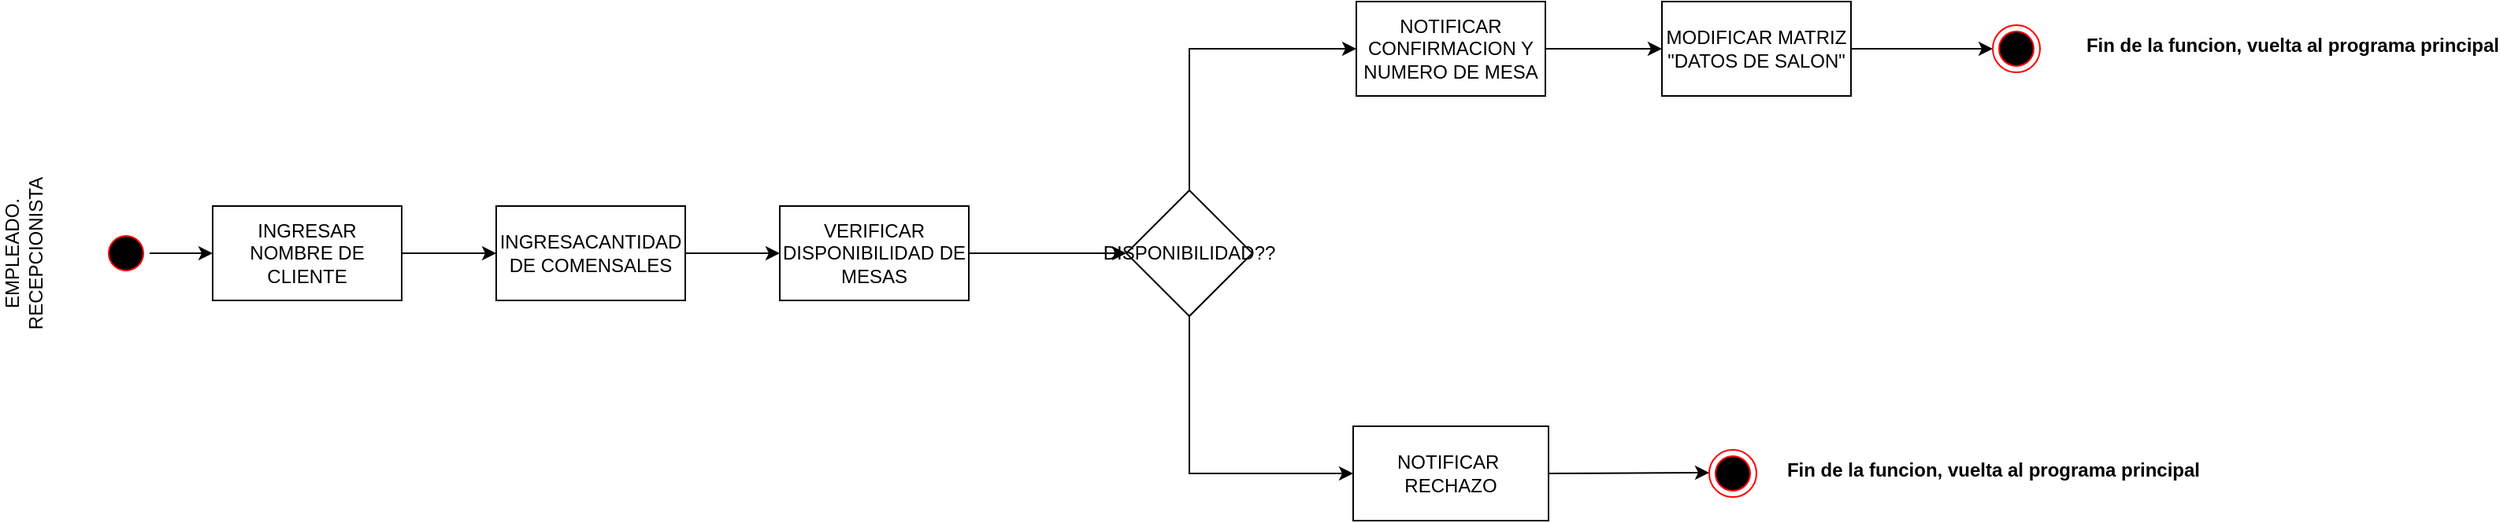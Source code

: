 <mxfile version="24.2.5" type="device">
  <diagram name="Página-1" id="JHEhFcPEUxyLUJSRDNK2">
    <mxGraphModel dx="1067" dy="2043" grid="1" gridSize="10" guides="1" tooltips="1" connect="1" arrows="1" fold="1" page="1" pageScale="1" pageWidth="827" pageHeight="1169" math="0" shadow="0">
      <root>
        <mxCell id="0" />
        <mxCell id="1" parent="0" />
        <mxCell id="b6brWF8GiaM5tG5aIC-t-13" style="edgeStyle=orthogonalEdgeStyle;rounded=0;orthogonalLoop=1;jettySize=auto;html=1;exitX=1;exitY=0.5;exitDx=0;exitDy=0;entryX=0;entryY=0.5;entryDx=0;entryDy=0;" edge="1" parent="1" source="b6brWF8GiaM5tG5aIC-t-1" target="b6brWF8GiaM5tG5aIC-t-2">
          <mxGeometry relative="1" as="geometry" />
        </mxCell>
        <mxCell id="b6brWF8GiaM5tG5aIC-t-1" value="INGRESAR NOMBRE DE CLIENTE" style="rounded=0;whiteSpace=wrap;html=1;" vertex="1" parent="1">
          <mxGeometry x="160" y="230" width="120" height="60" as="geometry" />
        </mxCell>
        <mxCell id="b6brWF8GiaM5tG5aIC-t-12" style="edgeStyle=orthogonalEdgeStyle;rounded=0;orthogonalLoop=1;jettySize=auto;html=1;exitX=1;exitY=0.5;exitDx=0;exitDy=0;entryX=0;entryY=0.5;entryDx=0;entryDy=0;" edge="1" parent="1" source="b6brWF8GiaM5tG5aIC-t-2" target="b6brWF8GiaM5tG5aIC-t-3">
          <mxGeometry relative="1" as="geometry" />
        </mxCell>
        <mxCell id="b6brWF8GiaM5tG5aIC-t-2" value="INGRESACANTIDAD DE COMENSALES" style="rounded=0;whiteSpace=wrap;html=1;" vertex="1" parent="1">
          <mxGeometry x="340" y="230" width="120" height="60" as="geometry" />
        </mxCell>
        <mxCell id="b6brWF8GiaM5tG5aIC-t-11" style="edgeStyle=orthogonalEdgeStyle;rounded=0;orthogonalLoop=1;jettySize=auto;html=1;exitX=1;exitY=0.5;exitDx=0;exitDy=0;entryX=0;entryY=0.5;entryDx=0;entryDy=0;" edge="1" parent="1" source="b6brWF8GiaM5tG5aIC-t-3" target="b6brWF8GiaM5tG5aIC-t-6">
          <mxGeometry relative="1" as="geometry" />
        </mxCell>
        <mxCell id="b6brWF8GiaM5tG5aIC-t-3" value="VERIFICAR DISPONIBILIDAD DE MESAS" style="rounded=0;whiteSpace=wrap;html=1;" vertex="1" parent="1">
          <mxGeometry x="520" y="230" width="120" height="60" as="geometry" />
        </mxCell>
        <mxCell id="b6brWF8GiaM5tG5aIC-t-22" style="edgeStyle=orthogonalEdgeStyle;rounded=0;orthogonalLoop=1;jettySize=auto;html=1;exitX=1;exitY=0.5;exitDx=0;exitDy=0;entryX=0;entryY=0.5;entryDx=0;entryDy=0;" edge="1" parent="1" source="b6brWF8GiaM5tG5aIC-t-4">
          <mxGeometry relative="1" as="geometry">
            <mxPoint x="1110" y="399.5" as="targetPoint" />
          </mxGeometry>
        </mxCell>
        <mxCell id="b6brWF8GiaM5tG5aIC-t-4" value="NOTIFICAR&amp;nbsp; RECHAZO" style="rounded=0;whiteSpace=wrap;html=1;" vertex="1" parent="1">
          <mxGeometry x="884" y="370" width="124" height="60" as="geometry" />
        </mxCell>
        <mxCell id="b6brWF8GiaM5tG5aIC-t-5" value="EMPLEADO.&lt;div&gt;RECEPCIONISTA&lt;/div&gt;" style="text;html=1;align=center;verticalAlign=middle;whiteSpace=wrap;rounded=0;rotation=-90;" vertex="1" parent="1">
          <mxGeometry x="10" y="245" width="60" height="30" as="geometry" />
        </mxCell>
        <mxCell id="b6brWF8GiaM5tG5aIC-t-9" style="edgeStyle=orthogonalEdgeStyle;rounded=0;orthogonalLoop=1;jettySize=auto;html=1;exitX=0.5;exitY=0;exitDx=0;exitDy=0;entryX=0;entryY=0.5;entryDx=0;entryDy=0;" edge="1" parent="1" source="b6brWF8GiaM5tG5aIC-t-6" target="b6brWF8GiaM5tG5aIC-t-8">
          <mxGeometry relative="1" as="geometry" />
        </mxCell>
        <mxCell id="b6brWF8GiaM5tG5aIC-t-10" style="edgeStyle=orthogonalEdgeStyle;rounded=0;orthogonalLoop=1;jettySize=auto;html=1;exitX=0.5;exitY=1;exitDx=0;exitDy=0;entryX=0;entryY=0.5;entryDx=0;entryDy=0;" edge="1" parent="1" source="b6brWF8GiaM5tG5aIC-t-6" target="b6brWF8GiaM5tG5aIC-t-4">
          <mxGeometry relative="1" as="geometry" />
        </mxCell>
        <mxCell id="b6brWF8GiaM5tG5aIC-t-6" value="DISPONIBILIDAD??" style="rhombus;whiteSpace=wrap;html=1;" vertex="1" parent="1">
          <mxGeometry x="740" y="220" width="80" height="80" as="geometry" />
        </mxCell>
        <mxCell id="b6brWF8GiaM5tG5aIC-t-15" style="edgeStyle=orthogonalEdgeStyle;rounded=0;orthogonalLoop=1;jettySize=auto;html=1;exitX=1;exitY=0.5;exitDx=0;exitDy=0;entryX=0;entryY=0.5;entryDx=0;entryDy=0;" edge="1" parent="1" source="b6brWF8GiaM5tG5aIC-t-8" target="b6brWF8GiaM5tG5aIC-t-14">
          <mxGeometry relative="1" as="geometry" />
        </mxCell>
        <mxCell id="b6brWF8GiaM5tG5aIC-t-8" value="NOTIFICAR CONFIRMACION Y NUMERO DE MESA" style="rounded=0;whiteSpace=wrap;html=1;" vertex="1" parent="1">
          <mxGeometry x="886" y="100" width="120" height="60" as="geometry" />
        </mxCell>
        <mxCell id="b6brWF8GiaM5tG5aIC-t-20" style="edgeStyle=orthogonalEdgeStyle;rounded=0;orthogonalLoop=1;jettySize=auto;html=1;exitX=1;exitY=0.5;exitDx=0;exitDy=0;entryX=0;entryY=0.5;entryDx=0;entryDy=0;" edge="1" parent="1" source="b6brWF8GiaM5tG5aIC-t-14">
          <mxGeometry relative="1" as="geometry">
            <mxPoint x="1290" y="130" as="targetPoint" />
          </mxGeometry>
        </mxCell>
        <mxCell id="b6brWF8GiaM5tG5aIC-t-14" value="MODIFICAR MATRIZ &quot;DATOS DE SALON&quot;" style="rounded=0;whiteSpace=wrap;html=1;" vertex="1" parent="1">
          <mxGeometry x="1080" y="100" width="120" height="60" as="geometry" />
        </mxCell>
        <mxCell id="b6brWF8GiaM5tG5aIC-t-25" style="edgeStyle=orthogonalEdgeStyle;rounded=0;orthogonalLoop=1;jettySize=auto;html=1;exitX=1;exitY=0.5;exitDx=0;exitDy=0;entryX=0;entryY=0.5;entryDx=0;entryDy=0;" edge="1" parent="1" source="b6brWF8GiaM5tG5aIC-t-23" target="b6brWF8GiaM5tG5aIC-t-1">
          <mxGeometry relative="1" as="geometry" />
        </mxCell>
        <mxCell id="b6brWF8GiaM5tG5aIC-t-23" value="" style="ellipse;html=1;shape=startState;fillColor=#000000;strokeColor=#ff0000;" vertex="1" parent="1">
          <mxGeometry x="90" y="245" width="30" height="30" as="geometry" />
        </mxCell>
        <mxCell id="b6brWF8GiaM5tG5aIC-t-26" value="" style="ellipse;html=1;shape=endState;fillColor=#000000;strokeColor=#ff0000;" vertex="1" parent="1">
          <mxGeometry x="1290" y="115" width="30" height="30" as="geometry" />
        </mxCell>
        <mxCell id="b6brWF8GiaM5tG5aIC-t-27" value="" style="ellipse;html=1;shape=endState;fillColor=#000000;strokeColor=#ff0000;" vertex="1" parent="1">
          <mxGeometry x="1110" y="385" width="30" height="30" as="geometry" />
        </mxCell>
        <mxCell id="b6brWF8GiaM5tG5aIC-t-28" value="Fin de la funcion, vuelta al programa principal" style="text;align=center;fontStyle=1;verticalAlign=middle;spacingLeft=3;spacingRight=3;strokeColor=none;rotatable=0;points=[[0,0.5],[1,0.5]];portConstraint=eastwest;html=1;" vertex="1" parent="1">
          <mxGeometry x="1440" y="115" width="80" height="26" as="geometry" />
        </mxCell>
        <mxCell id="b6brWF8GiaM5tG5aIC-t-29" value="Fin de la funcion, vuelta al programa principal" style="text;align=center;fontStyle=1;verticalAlign=middle;spacingLeft=3;spacingRight=3;strokeColor=none;rotatable=0;points=[[0,0.5],[1,0.5]];portConstraint=eastwest;html=1;" vertex="1" parent="1">
          <mxGeometry x="1250" y="385" width="80" height="26" as="geometry" />
        </mxCell>
      </root>
    </mxGraphModel>
  </diagram>
</mxfile>
